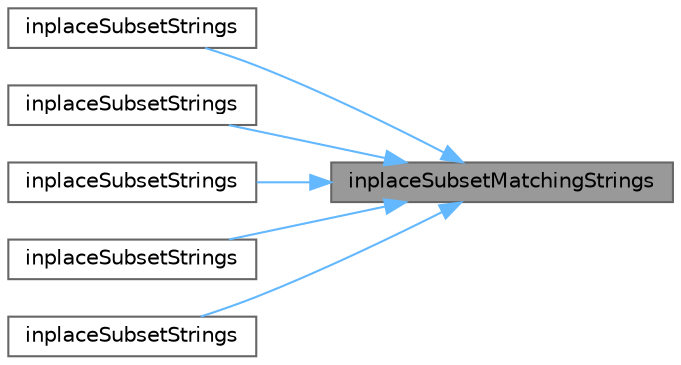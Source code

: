 digraph "inplaceSubsetMatchingStrings"
{
 // LATEX_PDF_SIZE
  bgcolor="transparent";
  edge [fontname=Helvetica,fontsize=10,labelfontname=Helvetica,labelfontsize=10];
  node [fontname=Helvetica,fontsize=10,shape=box,height=0.2,width=0.4];
  rankdir="RL";
  Node1 [id="Node000001",label="inplaceSubsetMatchingStrings",height=0.2,width=0.4,color="gray40", fillcolor="grey60", style="filled", fontcolor="black",tooltip=" "];
  Node1 -> Node2 [id="edge1_Node000001_Node000002",dir="back",color="steelblue1",style="solid",tooltip=" "];
  Node2 [id="Node000002",label="inplaceSubsetStrings",height=0.2,width=0.4,color="grey40", fillcolor="white", style="filled",URL="$namespaceFoam.html#a1052c9b380b533d5ba26f54e782c8ee9",tooltip=" "];
  Node1 -> Node3 [id="edge2_Node000001_Node000003",dir="back",color="steelblue1",style="solid",tooltip=" "];
  Node3 [id="Node000003",label="inplaceSubsetStrings",height=0.2,width=0.4,color="grey40", fillcolor="white", style="filled",URL="$namespaceFoam.html#a200308fdc837ccc4d0f09b318252971c",tooltip=" "];
  Node1 -> Node4 [id="edge3_Node000001_Node000004",dir="back",color="steelblue1",style="solid",tooltip=" "];
  Node4 [id="Node000004",label="inplaceSubsetStrings",height=0.2,width=0.4,color="grey40", fillcolor="white", style="filled",URL="$namespaceFoam.html#adbcda6e3f8a2102db468504a83d4ed37",tooltip=" "];
  Node1 -> Node5 [id="edge4_Node000001_Node000005",dir="back",color="steelblue1",style="solid",tooltip=" "];
  Node5 [id="Node000005",label="inplaceSubsetStrings",height=0.2,width=0.4,color="grey40", fillcolor="white", style="filled",URL="$namespaceFoam.html#aa924d784f93c5eb15ccfd70a2dc120a8",tooltip=" "];
  Node1 -> Node6 [id="edge5_Node000001_Node000006",dir="back",color="steelblue1",style="solid",tooltip=" "];
  Node6 [id="Node000006",label="inplaceSubsetStrings",height=0.2,width=0.4,color="grey40", fillcolor="white", style="filled",URL="$namespaceFoam.html#af9741cf29419092dedc66e83d2804978",tooltip=" "];
}
